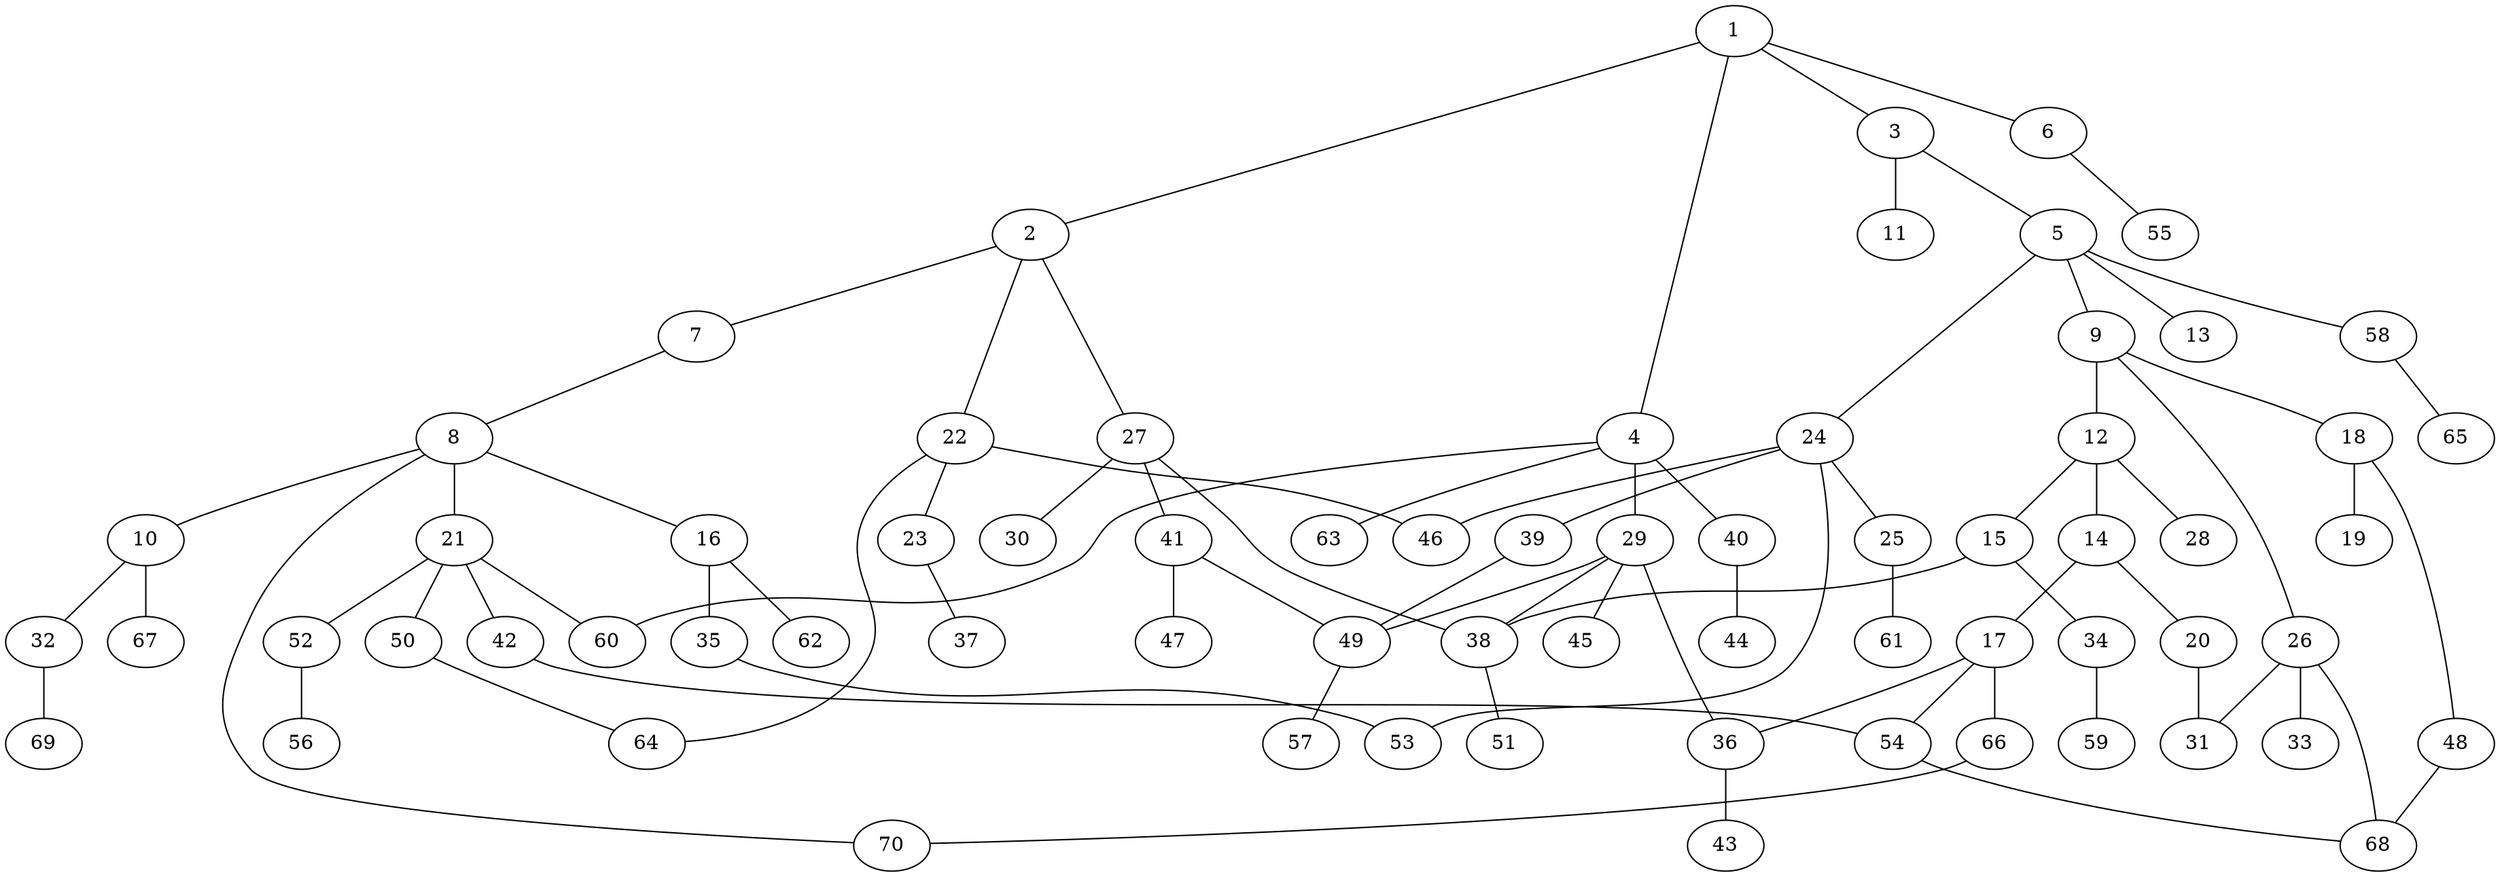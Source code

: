 graph graphname {1--2
1--3
1--4
1--6
2--7
2--22
2--27
3--5
3--11
4--29
4--40
4--60
4--63
5--9
5--13
5--24
5--58
6--55
7--8
8--10
8--16
8--21
8--70
9--12
9--18
9--26
10--32
10--67
12--14
12--15
12--28
14--17
14--20
15--34
15--38
16--35
16--62
17--36
17--54
17--66
18--19
18--48
20--31
21--42
21--50
21--52
21--60
22--23
22--46
22--64
23--37
24--25
24--39
24--46
24--53
25--61
26--31
26--33
26--68
27--30
27--38
27--41
29--36
29--38
29--45
29--49
32--69
34--59
35--53
36--43
38--51
39--49
40--44
41--47
41--49
42--54
48--68
49--57
50--64
52--56
54--68
58--65
66--70
}
